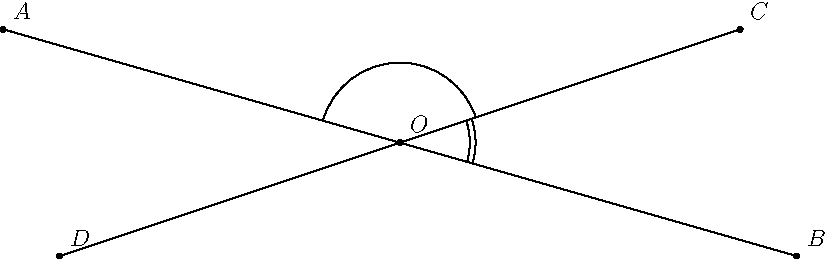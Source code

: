 import geometry;

unitsize(1cm);

pair A = (-7,2);
pair B = (7,-2);

pair C = (6,2);
pair D = (-6,-2);

pair O = (0,0);

dot("$A$", A, 2NE);
dot("$B$", B, 2NE);
draw(A -- B);

dot("$C$", C, 2NE);
dot("$D$", D, 2NE);
draw(C -- D);

dot("$O$", O, 2NE);

markangle(C, O, A, radius=40, n=1);
markangle(C, O, B, radius=-35, n=2);
